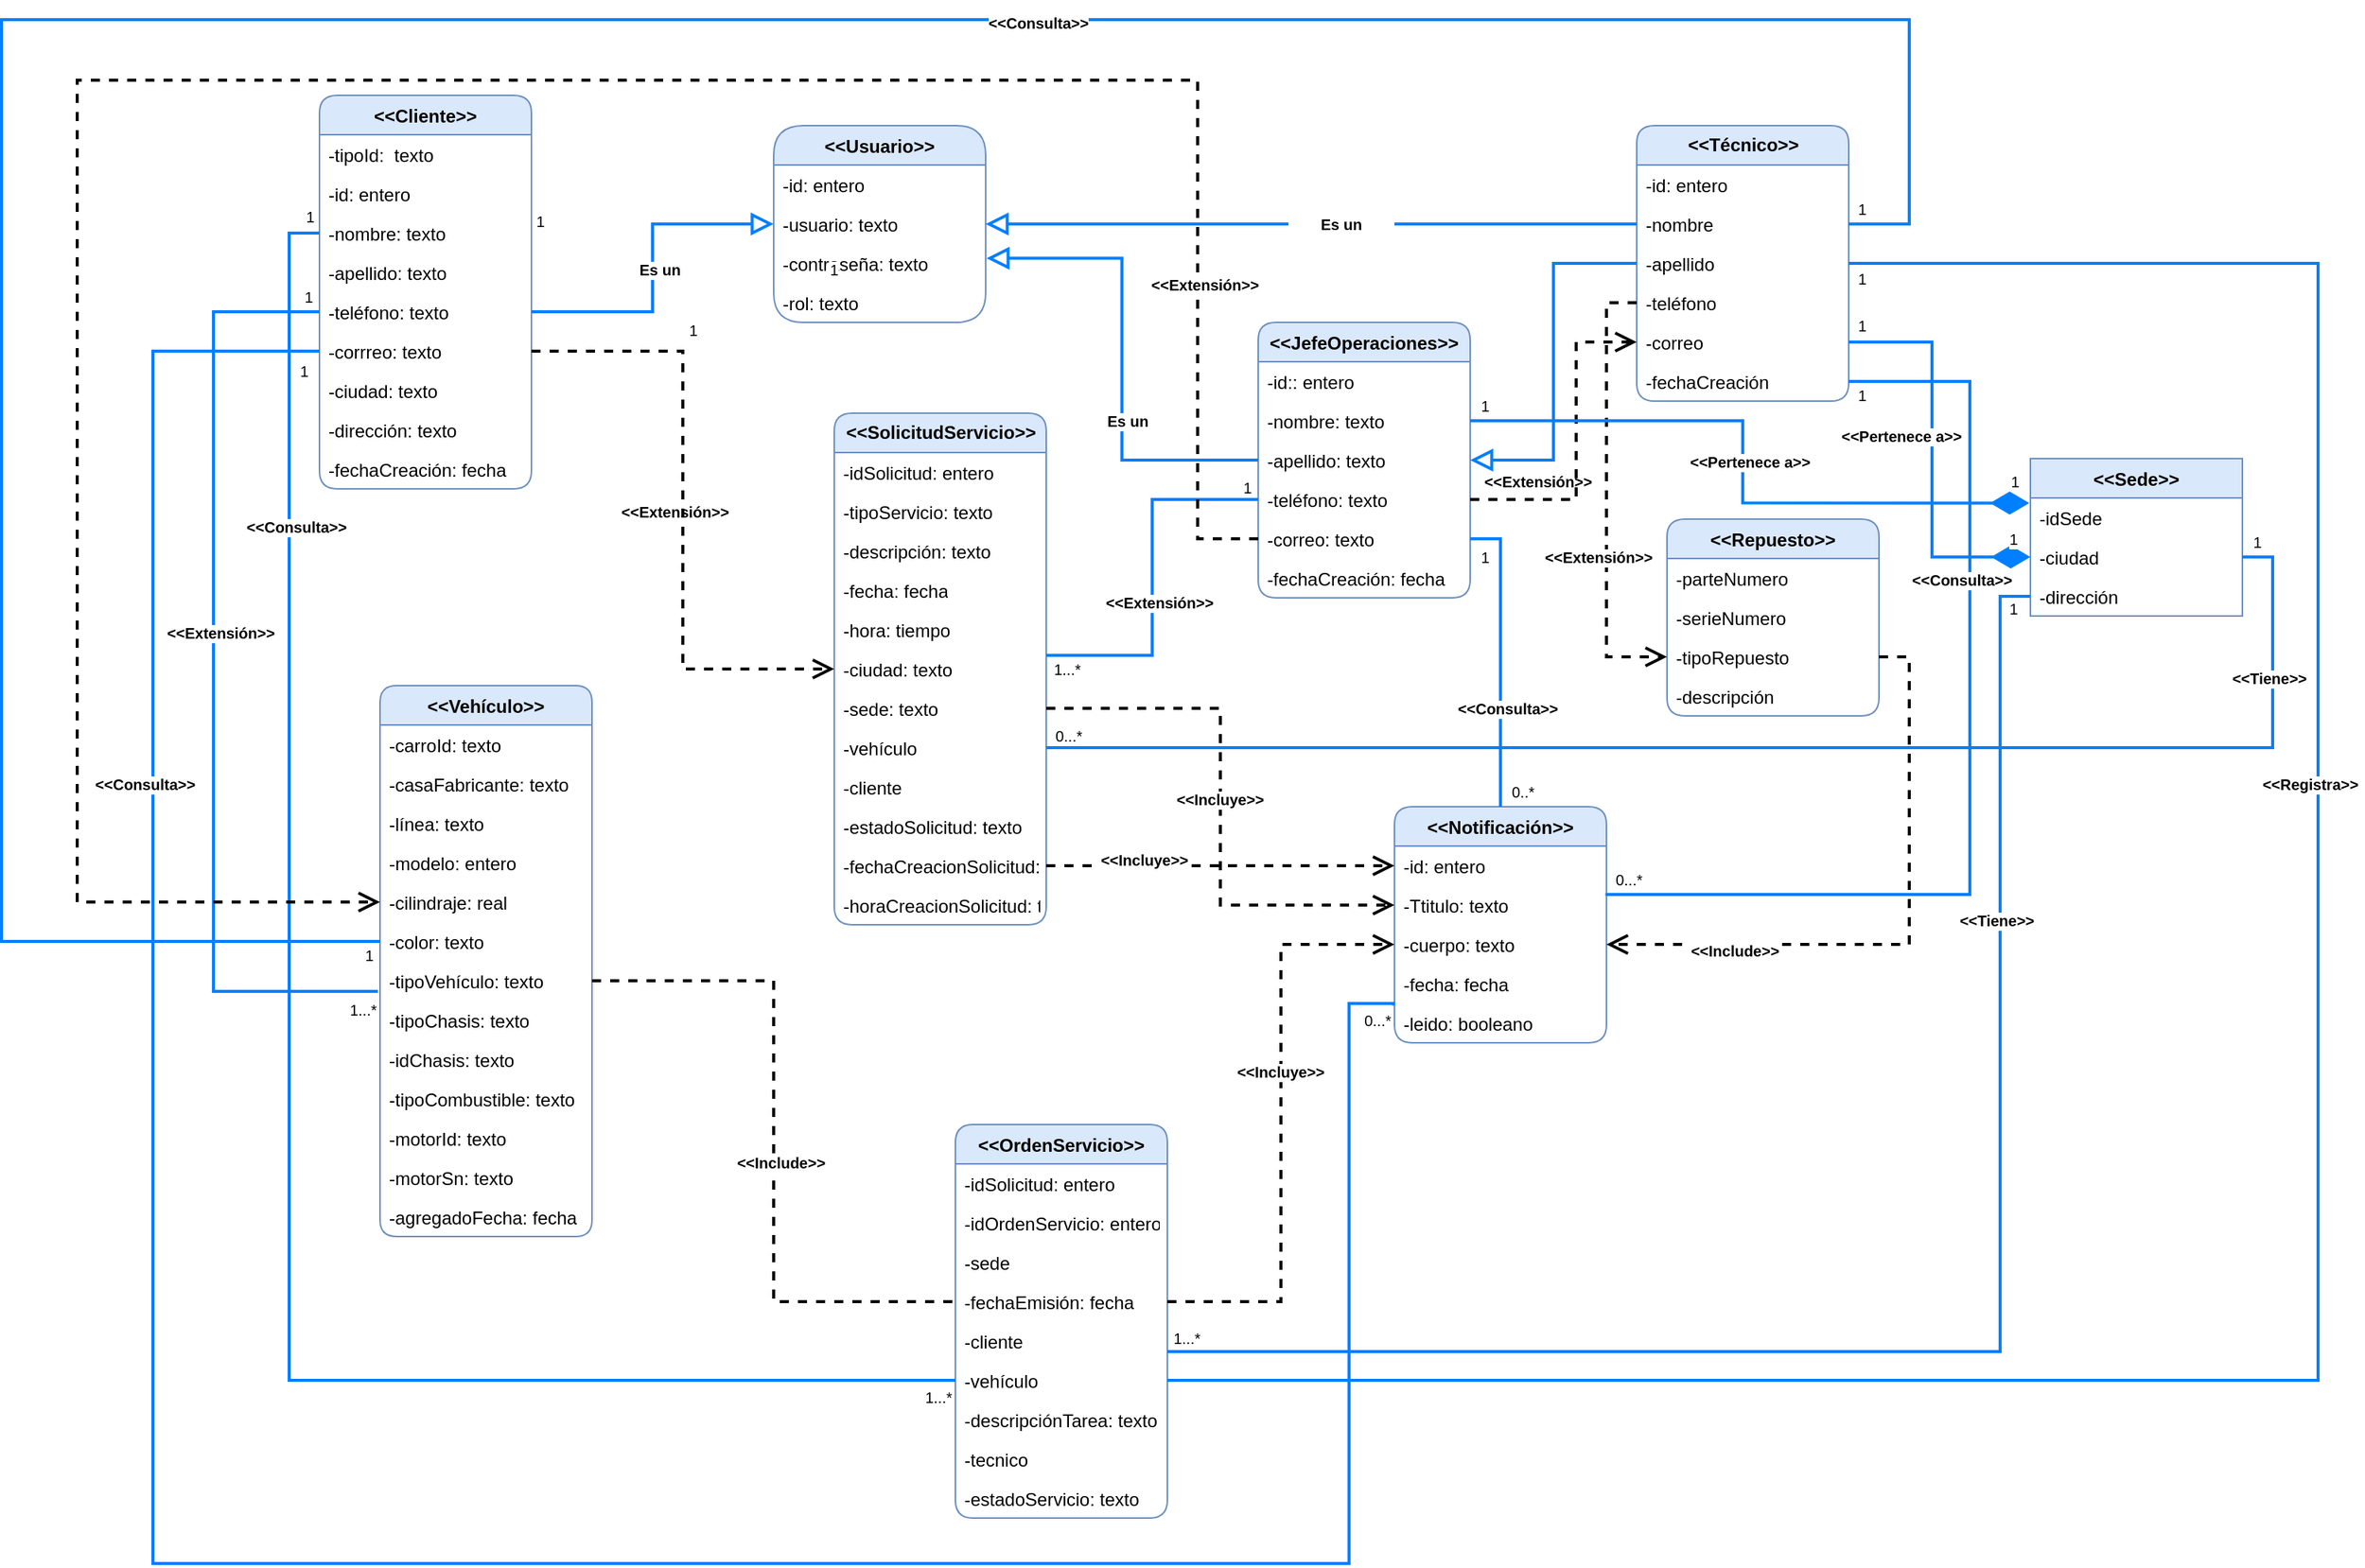 <mxfile version="20.2.7" type="github">
  <diagram id="WxZgPyMLXEtj6TzBHhpI" name="Página-1">
    <mxGraphModel dx="1977" dy="1748" grid="1" gridSize="10" guides="0" tooltips="1" connect="1" arrows="1" fold="1" page="1" pageScale="1" pageWidth="827" pageHeight="1169" background="none" math="0" shadow="0">
      <root>
        <mxCell id="0" />
        <mxCell id="1" parent="0" />
        <mxCell id="JuVtvxZwjuhmVleojVNO-1" value="&lt;&lt;Cliente&gt;&gt;" style="swimlane;fontStyle=1;childLayout=stackLayout;horizontal=1;startSize=26;fillColor=#dae8fc;horizontalStack=0;resizeParent=1;resizeParentMax=0;resizeLast=0;collapsible=1;marginBottom=0;strokeColor=#6c8ebf;rounded=1;" parent="1" vertex="1">
          <mxGeometry x="-130" y="10" width="140" height="260" as="geometry">
            <mxRectangle x="290" y="150" width="100" height="30" as="alternateBounds" />
          </mxGeometry>
        </mxCell>
        <mxCell id="JuVtvxZwjuhmVleojVNO-2" value="-tipoId:  texto" style="text;strokeColor=none;fillColor=none;align=left;verticalAlign=top;spacingLeft=4;spacingRight=4;overflow=hidden;rotatable=0;points=[[0,0.5],[1,0.5]];portConstraint=eastwest;rounded=1;" parent="JuVtvxZwjuhmVleojVNO-1" vertex="1">
          <mxGeometry y="26" width="140" height="26" as="geometry" />
        </mxCell>
        <mxCell id="JuVtvxZwjuhmVleojVNO-3" value="-id: entero" style="text;strokeColor=none;fillColor=none;align=left;verticalAlign=top;spacingLeft=4;spacingRight=4;overflow=hidden;rotatable=0;points=[[0,0.5],[1,0.5]];portConstraint=eastwest;rounded=1;" parent="JuVtvxZwjuhmVleojVNO-1" vertex="1">
          <mxGeometry y="52" width="140" height="26" as="geometry" />
        </mxCell>
        <mxCell id="JuVtvxZwjuhmVleojVNO-4" value="-nombre: texto" style="text;strokeColor=none;fillColor=none;align=left;verticalAlign=top;spacingLeft=4;spacingRight=4;overflow=hidden;rotatable=0;points=[[0,0.5],[1,0.5]];portConstraint=eastwest;rounded=1;" parent="JuVtvxZwjuhmVleojVNO-1" vertex="1">
          <mxGeometry y="78" width="140" height="26" as="geometry" />
        </mxCell>
        <mxCell id="JuVtvxZwjuhmVleojVNO-7" value="-apellido: texto" style="text;strokeColor=none;fillColor=none;align=left;verticalAlign=top;spacingLeft=4;spacingRight=4;overflow=hidden;rotatable=0;points=[[0,0.5],[1,0.5]];portConstraint=eastwest;rounded=1;" parent="JuVtvxZwjuhmVleojVNO-1" vertex="1">
          <mxGeometry y="104" width="140" height="26" as="geometry" />
        </mxCell>
        <mxCell id="JuVtvxZwjuhmVleojVNO-8" value="-teléfono: texto" style="text;strokeColor=none;fillColor=none;align=left;verticalAlign=top;spacingLeft=4;spacingRight=4;overflow=hidden;rotatable=0;points=[[0,0.5],[1,0.5]];portConstraint=eastwest;rounded=1;" parent="JuVtvxZwjuhmVleojVNO-1" vertex="1">
          <mxGeometry y="130" width="140" height="26" as="geometry" />
        </mxCell>
        <mxCell id="JuVtvxZwjuhmVleojVNO-11" value="-corrreo: texto" style="text;strokeColor=none;fillColor=none;align=left;verticalAlign=top;spacingLeft=4;spacingRight=4;overflow=hidden;rotatable=0;points=[[0,0.5],[1,0.5]];portConstraint=eastwest;rounded=1;" parent="JuVtvxZwjuhmVleojVNO-1" vertex="1">
          <mxGeometry y="156" width="140" height="26" as="geometry" />
        </mxCell>
        <mxCell id="JuVtvxZwjuhmVleojVNO-12" value="-ciudad: texto" style="text;strokeColor=none;fillColor=none;align=left;verticalAlign=top;spacingLeft=4;spacingRight=4;overflow=hidden;rotatable=0;points=[[0,0.5],[1,0.5]];portConstraint=eastwest;rounded=1;" parent="JuVtvxZwjuhmVleojVNO-1" vertex="1">
          <mxGeometry y="182" width="140" height="26" as="geometry" />
        </mxCell>
        <mxCell id="JuVtvxZwjuhmVleojVNO-15" value="-dirección: texto" style="text;strokeColor=none;fillColor=none;align=left;verticalAlign=top;spacingLeft=4;spacingRight=4;overflow=hidden;rotatable=0;points=[[0,0.5],[1,0.5]];portConstraint=eastwest;rounded=1;" parent="JuVtvxZwjuhmVleojVNO-1" vertex="1">
          <mxGeometry y="208" width="140" height="26" as="geometry" />
        </mxCell>
        <mxCell id="JuVtvxZwjuhmVleojVNO-14" value="-fechaCreación: fecha" style="text;strokeColor=none;fillColor=none;align=left;verticalAlign=top;spacingLeft=4;spacingRight=4;overflow=hidden;rotatable=0;points=[[0,0.5],[1,0.5]];portConstraint=eastwest;rounded=1;" parent="JuVtvxZwjuhmVleojVNO-1" vertex="1">
          <mxGeometry y="234" width="140" height="26" as="geometry" />
        </mxCell>
        <mxCell id="JuVtvxZwjuhmVleojVNO-16" value="&lt;&lt;Usuario&gt;&gt;" style="swimlane;fontStyle=1;childLayout=stackLayout;horizontal=1;startSize=26;fillColor=#dae8fc;horizontalStack=0;resizeParent=1;resizeParentMax=0;resizeLast=0;collapsible=1;marginBottom=0;strokeColor=#6c8ebf;rounded=1;arcSize=25;" parent="1" vertex="1">
          <mxGeometry x="170" y="30" width="140" height="130" as="geometry" />
        </mxCell>
        <mxCell id="JuVtvxZwjuhmVleojVNO-17" value="-id: entero" style="text;strokeColor=none;fillColor=none;align=left;verticalAlign=top;spacingLeft=4;spacingRight=4;overflow=hidden;rotatable=0;points=[[0,0.5],[1,0.5]];portConstraint=eastwest;rounded=1;" parent="JuVtvxZwjuhmVleojVNO-16" vertex="1">
          <mxGeometry y="26" width="140" height="26" as="geometry" />
        </mxCell>
        <mxCell id="JuVtvxZwjuhmVleojVNO-19" value="-usuario: texto" style="text;strokeColor=none;fillColor=none;align=left;verticalAlign=top;spacingLeft=4;spacingRight=4;overflow=hidden;rotatable=0;points=[[0,0.5],[1,0.5]];portConstraint=eastwest;rounded=1;" parent="JuVtvxZwjuhmVleojVNO-16" vertex="1">
          <mxGeometry y="52" width="140" height="26" as="geometry" />
        </mxCell>
        <mxCell id="JuVtvxZwjuhmVleojVNO-21" value="-contraseña: texto" style="text;strokeColor=none;fillColor=none;align=left;verticalAlign=top;spacingLeft=4;spacingRight=4;overflow=hidden;rotatable=0;points=[[0,0.5],[1,0.5]];portConstraint=eastwest;rounded=1;" parent="JuVtvxZwjuhmVleojVNO-16" vertex="1">
          <mxGeometry y="78" width="140" height="26" as="geometry" />
        </mxCell>
        <mxCell id="JuVtvxZwjuhmVleojVNO-31" value="-rol: texto" style="text;strokeColor=none;fillColor=none;align=left;verticalAlign=top;spacingLeft=4;spacingRight=4;overflow=hidden;rotatable=0;points=[[0,0.5],[1,0.5]];portConstraint=eastwest;rounded=1;" parent="JuVtvxZwjuhmVleojVNO-16" vertex="1">
          <mxGeometry y="104" width="140" height="26" as="geometry" />
        </mxCell>
        <mxCell id="JuVtvxZwjuhmVleojVNO-30" value="1" style="text;html=1;strokeColor=none;fillColor=none;align=center;verticalAlign=middle;whiteSpace=wrap;rounded=0;labelBackgroundColor=default;fontSize=10;" parent="1" vertex="1">
          <mxGeometry x="-1" y="78" width="34" height="30" as="geometry" />
        </mxCell>
        <mxCell id="JuVtvxZwjuhmVleojVNO-32" value="&lt;&lt;JefeOperaciones&gt;&gt;" style="swimlane;fontStyle=1;childLayout=stackLayout;horizontal=1;startSize=26;fillColor=#dae8fc;horizontalStack=0;resizeParent=1;resizeParentMax=0;resizeLast=0;collapsible=1;marginBottom=0;rounded=1;labelBackgroundColor=none;fontSize=12;strokeColor=#6c8ebf;" parent="1" vertex="1">
          <mxGeometry x="490" y="160" width="140" height="182" as="geometry" />
        </mxCell>
        <mxCell id="JuVtvxZwjuhmVleojVNO-33" value="-id:: entero" style="text;strokeColor=none;fillColor=none;align=left;verticalAlign=top;spacingLeft=4;spacingRight=4;overflow=hidden;rotatable=0;points=[[0,0.5],[1,0.5]];portConstraint=eastwest;rounded=1;labelBackgroundColor=default;fontSize=12;" parent="JuVtvxZwjuhmVleojVNO-32" vertex="1">
          <mxGeometry y="26" width="140" height="26" as="geometry" />
        </mxCell>
        <mxCell id="JuVtvxZwjuhmVleojVNO-34" value="-nombre: texto" style="text;strokeColor=none;fillColor=none;align=left;verticalAlign=top;spacingLeft=4;spacingRight=4;overflow=hidden;rotatable=0;points=[[0,0.5],[1,0.5]];portConstraint=eastwest;rounded=1;labelBackgroundColor=default;fontSize=12;" parent="JuVtvxZwjuhmVleojVNO-32" vertex="1">
          <mxGeometry y="52" width="140" height="26" as="geometry" />
        </mxCell>
        <mxCell id="JuVtvxZwjuhmVleojVNO-35" value="-apellido: texto" style="text;strokeColor=none;fillColor=none;align=left;verticalAlign=top;spacingLeft=4;spacingRight=4;overflow=hidden;rotatable=0;points=[[0,0.5],[1,0.5]];portConstraint=eastwest;rounded=1;labelBackgroundColor=default;fontSize=12;" parent="JuVtvxZwjuhmVleojVNO-32" vertex="1">
          <mxGeometry y="78" width="140" height="26" as="geometry" />
        </mxCell>
        <mxCell id="JuVtvxZwjuhmVleojVNO-50" value="-teléfono: texto" style="text;strokeColor=none;fillColor=none;align=left;verticalAlign=top;spacingLeft=4;spacingRight=4;overflow=hidden;rotatable=0;points=[[0,0.5],[1,0.5]];portConstraint=eastwest;rounded=1;labelBackgroundColor=default;fontSize=12;" parent="JuVtvxZwjuhmVleojVNO-32" vertex="1">
          <mxGeometry y="104" width="140" height="26" as="geometry" />
        </mxCell>
        <mxCell id="JuVtvxZwjuhmVleojVNO-51" value="-correo: texto" style="text;strokeColor=none;fillColor=none;align=left;verticalAlign=top;spacingLeft=4;spacingRight=4;overflow=hidden;rotatable=0;points=[[0,0.5],[1,0.5]];portConstraint=eastwest;rounded=1;labelBackgroundColor=default;fontSize=12;" parent="JuVtvxZwjuhmVleojVNO-32" vertex="1">
          <mxGeometry y="130" width="140" height="26" as="geometry" />
        </mxCell>
        <mxCell id="5buEi4mfANb2UXsL-Ifm-42" value="-fechaCreación: fecha" style="text;strokeColor=none;fillColor=none;align=left;verticalAlign=top;spacingLeft=4;spacingRight=4;overflow=hidden;rotatable=0;points=[[0,0.5],[1,0.5]];portConstraint=eastwest;rounded=1;labelBackgroundColor=default;fontSize=12;" parent="JuVtvxZwjuhmVleojVNO-32" vertex="1">
          <mxGeometry y="156" width="140" height="26" as="geometry" />
        </mxCell>
        <mxCell id="JuVtvxZwjuhmVleojVNO-59" value="&lt;b&gt;&lt;font style=&quot;font-size: 12px;&quot;&gt;&amp;lt;&amp;lt;Técnico&amp;gt;&amp;gt;&lt;/font&gt;&lt;/b&gt;" style="swimlane;fontStyle=0;childLayout=stackLayout;horizontal=1;startSize=26;fillColor=#dae8fc;horizontalStack=0;resizeParent=1;resizeParentMax=0;resizeLast=0;collapsible=1;marginBottom=0;rounded=1;labelBackgroundColor=none;fontSize=10;strokeColor=#6c8ebf;html=1;" parent="1" vertex="1">
          <mxGeometry x="740" y="30" width="140" height="182" as="geometry" />
        </mxCell>
        <mxCell id="JuVtvxZwjuhmVleojVNO-60" value="-id: entero" style="text;strokeColor=none;fillColor=none;align=left;verticalAlign=top;spacingLeft=4;spacingRight=4;overflow=hidden;rotatable=0;points=[[0,0.5],[1,0.5]];portConstraint=eastwest;rounded=1;labelBackgroundColor=none;fontSize=12;html=1;" parent="JuVtvxZwjuhmVleojVNO-59" vertex="1">
          <mxGeometry y="26" width="140" height="26" as="geometry" />
        </mxCell>
        <mxCell id="JuVtvxZwjuhmVleojVNO-61" value="-nombre" style="text;strokeColor=none;fillColor=none;align=left;verticalAlign=top;spacingLeft=4;spacingRight=4;overflow=hidden;rotatable=0;points=[[0,0.5],[1,0.5]];portConstraint=eastwest;rounded=1;labelBackgroundColor=none;fontSize=12;html=1;" parent="JuVtvxZwjuhmVleojVNO-59" vertex="1">
          <mxGeometry y="52" width="140" height="26" as="geometry" />
        </mxCell>
        <mxCell id="JuVtvxZwjuhmVleojVNO-62" value="-apellido" style="text;strokeColor=none;fillColor=none;align=left;verticalAlign=top;spacingLeft=4;spacingRight=4;overflow=hidden;rotatable=0;points=[[0,0.5],[1,0.5]];portConstraint=eastwest;rounded=1;labelBackgroundColor=none;fontSize=12;html=1;" parent="JuVtvxZwjuhmVleojVNO-59" vertex="1">
          <mxGeometry y="78" width="140" height="26" as="geometry" />
        </mxCell>
        <mxCell id="JuVtvxZwjuhmVleojVNO-63" value="-teléfono" style="text;strokeColor=none;fillColor=none;align=left;verticalAlign=top;spacingLeft=4;spacingRight=4;overflow=hidden;rotatable=0;points=[[0,0.5],[1,0.5]];portConstraint=eastwest;rounded=1;labelBackgroundColor=none;fontSize=12;html=1;" parent="JuVtvxZwjuhmVleojVNO-59" vertex="1">
          <mxGeometry y="104" width="140" height="26" as="geometry" />
        </mxCell>
        <mxCell id="JuVtvxZwjuhmVleojVNO-64" value="-correo" style="text;strokeColor=none;fillColor=none;align=left;verticalAlign=top;spacingLeft=4;spacingRight=4;overflow=hidden;rotatable=0;points=[[0,0.5],[1,0.5]];portConstraint=eastwest;rounded=1;labelBackgroundColor=none;fontSize=12;html=1;" parent="JuVtvxZwjuhmVleojVNO-59" vertex="1">
          <mxGeometry y="130" width="140" height="26" as="geometry" />
        </mxCell>
        <mxCell id="5buEi4mfANb2UXsL-Ifm-43" value="-fechaCreación" style="text;strokeColor=none;fillColor=none;align=left;verticalAlign=top;spacingLeft=4;spacingRight=4;overflow=hidden;rotatable=0;points=[[0,0.5],[1,0.5]];portConstraint=eastwest;rounded=1;labelBackgroundColor=none;fontSize=12;html=1;" parent="JuVtvxZwjuhmVleojVNO-59" vertex="1">
          <mxGeometry y="156" width="140" height="26" as="geometry" />
        </mxCell>
        <mxCell id="JuVtvxZwjuhmVleojVNO-73" value="&lt;b&gt;&amp;lt;&amp;lt;SolicitudServicio&amp;gt;&amp;gt;&lt;/b&gt;" style="swimlane;fontStyle=0;childLayout=stackLayout;horizontal=1;startSize=26;fillColor=#dae8fc;horizontalStack=0;resizeParent=1;resizeParentMax=0;resizeLast=0;collapsible=1;marginBottom=0;rounded=1;labelBackgroundColor=none;fontSize=12;strokeColor=#6c8ebf;html=1;" parent="1" vertex="1">
          <mxGeometry x="210" y="220" width="140" height="338" as="geometry" />
        </mxCell>
        <mxCell id="JuVtvxZwjuhmVleojVNO-74" value="-idSolicitud: entero" style="text;strokeColor=none;fillColor=none;align=left;verticalAlign=top;spacingLeft=4;spacingRight=4;overflow=hidden;rotatable=0;points=[[0,0.5],[1,0.5]];portConstraint=eastwest;rounded=1;labelBackgroundColor=none;fontSize=12;html=1;" parent="JuVtvxZwjuhmVleojVNO-73" vertex="1">
          <mxGeometry y="26" width="140" height="26" as="geometry" />
        </mxCell>
        <mxCell id="JuVtvxZwjuhmVleojVNO-75" value="-tipoServicio: texto" style="text;strokeColor=none;fillColor=none;align=left;verticalAlign=top;spacingLeft=4;spacingRight=4;overflow=hidden;rotatable=0;points=[[0,0.5],[1,0.5]];portConstraint=eastwest;rounded=1;labelBackgroundColor=none;fontSize=12;html=1;" parent="JuVtvxZwjuhmVleojVNO-73" vertex="1">
          <mxGeometry y="52" width="140" height="26" as="geometry" />
        </mxCell>
        <mxCell id="JuVtvxZwjuhmVleojVNO-76" value="-descripción: texto" style="text;strokeColor=none;fillColor=none;align=left;verticalAlign=top;spacingLeft=4;spacingRight=4;overflow=hidden;rotatable=0;points=[[0,0.5],[1,0.5]];portConstraint=eastwest;rounded=1;labelBackgroundColor=none;fontSize=12;html=1;" parent="JuVtvxZwjuhmVleojVNO-73" vertex="1">
          <mxGeometry y="78" width="140" height="26" as="geometry" />
        </mxCell>
        <mxCell id="JuVtvxZwjuhmVleojVNO-101" value="-fecha: fecha" style="text;strokeColor=none;fillColor=none;align=left;verticalAlign=top;spacingLeft=4;spacingRight=4;overflow=hidden;rotatable=0;points=[[0,0.5],[1,0.5]];portConstraint=eastwest;rounded=1;labelBackgroundColor=none;fontSize=12;html=1;" parent="JuVtvxZwjuhmVleojVNO-73" vertex="1">
          <mxGeometry y="104" width="140" height="26" as="geometry" />
        </mxCell>
        <mxCell id="JuVtvxZwjuhmVleojVNO-102" value="-hora: tiempo" style="text;strokeColor=none;fillColor=none;align=left;verticalAlign=top;spacingLeft=4;spacingRight=4;overflow=hidden;rotatable=0;points=[[0,0.5],[1,0.5]];portConstraint=eastwest;rounded=1;labelBackgroundColor=none;fontSize=12;html=1;" parent="JuVtvxZwjuhmVleojVNO-73" vertex="1">
          <mxGeometry y="130" width="140" height="26" as="geometry" />
        </mxCell>
        <mxCell id="JuVtvxZwjuhmVleojVNO-96" value="-ciudad: texto" style="text;strokeColor=none;fillColor=none;align=left;verticalAlign=top;spacingLeft=4;spacingRight=4;overflow=hidden;rotatable=0;points=[[0,0.5],[1,0.5]];portConstraint=eastwest;rounded=1;labelBackgroundColor=none;fontSize=12;html=1;" parent="JuVtvxZwjuhmVleojVNO-73" vertex="1">
          <mxGeometry y="156" width="140" height="26" as="geometry" />
        </mxCell>
        <mxCell id="JuVtvxZwjuhmVleojVNO-105" value="-sede: texto" style="text;strokeColor=none;fillColor=none;align=left;verticalAlign=top;spacingLeft=4;spacingRight=4;overflow=hidden;rotatable=0;points=[[0,0.5],[1,0.5]];portConstraint=eastwest;rounded=1;labelBackgroundColor=none;fontSize=12;html=1;" parent="JuVtvxZwjuhmVleojVNO-73" vertex="1">
          <mxGeometry y="182" width="140" height="26" as="geometry" />
        </mxCell>
        <mxCell id="JuVtvxZwjuhmVleojVNO-104" value="-vehículo" style="text;strokeColor=none;fillColor=none;align=left;verticalAlign=top;spacingLeft=4;spacingRight=4;overflow=hidden;rotatable=0;points=[[0,0.5],[1,0.5]];portConstraint=eastwest;rounded=1;labelBackgroundColor=none;fontSize=12;html=1;" parent="JuVtvxZwjuhmVleojVNO-73" vertex="1">
          <mxGeometry y="208" width="140" height="26" as="geometry" />
        </mxCell>
        <mxCell id="JuVtvxZwjuhmVleojVNO-80" value="-cliente" style="text;strokeColor=none;fillColor=none;align=left;verticalAlign=top;spacingLeft=4;spacingRight=4;overflow=hidden;rotatable=0;points=[[0,0.5],[1,0.5]];portConstraint=eastwest;rounded=1;labelBackgroundColor=none;fontSize=12;html=1;" parent="JuVtvxZwjuhmVleojVNO-73" vertex="1">
          <mxGeometry y="234" width="140" height="26" as="geometry" />
        </mxCell>
        <mxCell id="JuVtvxZwjuhmVleojVNO-93" value="-estadoSolicitud: texto" style="text;strokeColor=none;fillColor=none;align=left;verticalAlign=top;spacingLeft=4;spacingRight=4;overflow=hidden;rotatable=0;points=[[0,0.5],[1,0.5]];portConstraint=eastwest;rounded=1;labelBackgroundColor=none;fontSize=12;html=1;" parent="JuVtvxZwjuhmVleojVNO-73" vertex="1">
          <mxGeometry y="260" width="140" height="26" as="geometry" />
        </mxCell>
        <mxCell id="JuVtvxZwjuhmVleojVNO-92" value="-fechaCreacionSolicitud:&amp;nbsp;" style="text;strokeColor=none;fillColor=none;align=left;verticalAlign=top;spacingLeft=4;spacingRight=4;overflow=hidden;rotatable=0;points=[[0,0.5],[1,0.5]];portConstraint=eastwest;rounded=1;labelBackgroundColor=none;fontSize=12;html=1;" parent="JuVtvxZwjuhmVleojVNO-73" vertex="1">
          <mxGeometry y="286" width="140" height="26" as="geometry" />
        </mxCell>
        <mxCell id="JuVtvxZwjuhmVleojVNO-89" value="-horaCreacionSolicitud: tiempo" style="text;strokeColor=none;fillColor=none;align=left;verticalAlign=top;spacingLeft=4;spacingRight=4;overflow=hidden;rotatable=0;points=[[0,0.5],[1,0.5]];portConstraint=eastwest;rounded=1;labelBackgroundColor=none;fontSize=12;html=1;" parent="JuVtvxZwjuhmVleojVNO-73" vertex="1">
          <mxGeometry y="312" width="140" height="26" as="geometry" />
        </mxCell>
        <mxCell id="JuVtvxZwjuhmVleojVNO-85" value="1" style="text;html=1;strokeColor=none;fillColor=none;align=center;verticalAlign=middle;whiteSpace=wrap;rounded=0;labelBackgroundColor=default;fontSize=10;" parent="1" vertex="1">
          <mxGeometry x="620" y="300" width="40" height="30" as="geometry" />
        </mxCell>
        <mxCell id="5buEi4mfANb2UXsL-Ifm-10" value="1" style="text;html=1;strokeColor=none;fillColor=none;align=center;verticalAlign=middle;whiteSpace=wrap;rounded=0;labelBackgroundColor=default;fontSize=10;" parent="1" vertex="1">
          <mxGeometry x="-156" y="75" width="40" height="30" as="geometry" />
        </mxCell>
        <mxCell id="5buEi4mfANb2UXsL-Ifm-12" value="1" style="text;html=1;strokeColor=none;fillColor=none;align=center;verticalAlign=middle;whiteSpace=wrap;rounded=0;labelBackgroundColor=default;fontSize=10;fontStyle=0" parent="1" vertex="1">
          <mxGeometry x="-157" y="128" width="40" height="30" as="geometry" />
        </mxCell>
        <mxCell id="5buEi4mfANb2UXsL-Ifm-13" value="1...*" style="text;html=1;strokeColor=none;fillColor=none;align=center;verticalAlign=middle;whiteSpace=wrap;rounded=0;labelBackgroundColor=default;fontSize=10;" parent="1" vertex="1">
          <mxGeometry x="-131" y="599" width="60" height="30" as="geometry" />
        </mxCell>
        <mxCell id="5buEi4mfANb2UXsL-Ifm-15" value="&lt;&lt;Vehículo&gt;&gt;" style="swimlane;fontStyle=1;childLayout=stackLayout;horizontal=1;startSize=26;fillColor=#dae8fc;horizontalStack=0;resizeParent=1;resizeParentMax=0;resizeLast=0;collapsible=1;marginBottom=0;strokeColor=#6c8ebf;rounded=1;arcSize=14;" parent="1" vertex="1">
          <mxGeometry x="-90" y="400" width="140" height="364" as="geometry" />
        </mxCell>
        <mxCell id="5buEi4mfANb2UXsL-Ifm-16" value="-carroId: texto" style="text;strokeColor=none;fillColor=none;align=left;verticalAlign=top;spacingLeft=4;spacingRight=4;overflow=hidden;rotatable=0;points=[[0,0.5],[1,0.5]];portConstraint=eastwest;" parent="5buEi4mfANb2UXsL-Ifm-15" vertex="1">
          <mxGeometry y="26" width="140" height="26" as="geometry" />
        </mxCell>
        <mxCell id="5buEi4mfANb2UXsL-Ifm-17" value="-casaFabricante: texto" style="text;strokeColor=none;fillColor=none;align=left;verticalAlign=top;spacingLeft=4;spacingRight=4;overflow=hidden;rotatable=0;points=[[0,0.5],[1,0.5]];portConstraint=eastwest;" parent="5buEi4mfANb2UXsL-Ifm-15" vertex="1">
          <mxGeometry y="52" width="140" height="26" as="geometry" />
        </mxCell>
        <mxCell id="5buEi4mfANb2UXsL-Ifm-18" value="-línea: texto" style="text;strokeColor=none;fillColor=none;align=left;verticalAlign=top;spacingLeft=4;spacingRight=4;overflow=hidden;rotatable=0;points=[[0,0.5],[1,0.5]];portConstraint=eastwest;" parent="5buEi4mfANb2UXsL-Ifm-15" vertex="1">
          <mxGeometry y="78" width="140" height="26" as="geometry" />
        </mxCell>
        <mxCell id="5buEi4mfANb2UXsL-Ifm-19" value="-modelo: entero" style="text;strokeColor=none;fillColor=none;align=left;verticalAlign=top;spacingLeft=4;spacingRight=4;overflow=hidden;rotatable=0;points=[[0,0.5],[1,0.5]];portConstraint=eastwest;" parent="5buEi4mfANb2UXsL-Ifm-15" vertex="1">
          <mxGeometry y="104" width="140" height="26" as="geometry" />
        </mxCell>
        <mxCell id="5buEi4mfANb2UXsL-Ifm-20" value="-cilindraje: real" style="text;strokeColor=none;fillColor=none;align=left;verticalAlign=top;spacingLeft=4;spacingRight=4;overflow=hidden;rotatable=0;points=[[0,0.5],[1,0.5]];portConstraint=eastwest;" parent="5buEi4mfANb2UXsL-Ifm-15" vertex="1">
          <mxGeometry y="130" width="140" height="26" as="geometry" />
        </mxCell>
        <mxCell id="5buEi4mfANb2UXsL-Ifm-21" value="-color: texto" style="text;strokeColor=none;fillColor=none;align=left;verticalAlign=top;spacingLeft=4;spacingRight=4;overflow=hidden;rotatable=0;points=[[0,0.5],[1,0.5]];portConstraint=eastwest;" parent="5buEi4mfANb2UXsL-Ifm-15" vertex="1">
          <mxGeometry y="156" width="140" height="26" as="geometry" />
        </mxCell>
        <mxCell id="5buEi4mfANb2UXsL-Ifm-22" value="-tipoVehículo: texto" style="text;strokeColor=none;fillColor=none;align=left;verticalAlign=top;spacingLeft=4;spacingRight=4;overflow=hidden;rotatable=0;points=[[0,0.5],[1,0.5]];portConstraint=eastwest;" parent="5buEi4mfANb2UXsL-Ifm-15" vertex="1">
          <mxGeometry y="182" width="140" height="26" as="geometry" />
        </mxCell>
        <mxCell id="5buEi4mfANb2UXsL-Ifm-23" value="-tipoChasis: texto" style="text;strokeColor=none;fillColor=none;align=left;verticalAlign=top;spacingLeft=4;spacingRight=4;overflow=hidden;rotatable=0;points=[[0,0.5],[1,0.5]];portConstraint=eastwest;" parent="5buEi4mfANb2UXsL-Ifm-15" vertex="1">
          <mxGeometry y="208" width="140" height="26" as="geometry" />
        </mxCell>
        <mxCell id="5buEi4mfANb2UXsL-Ifm-24" value="-idChasis: texto" style="text;strokeColor=none;fillColor=none;align=left;verticalAlign=top;spacingLeft=4;spacingRight=4;overflow=hidden;rotatable=0;points=[[0,0.5],[1,0.5]];portConstraint=eastwest;" parent="5buEi4mfANb2UXsL-Ifm-15" vertex="1">
          <mxGeometry y="234" width="140" height="26" as="geometry" />
        </mxCell>
        <mxCell id="5buEi4mfANb2UXsL-Ifm-25" value="-tipoCombustible: texto" style="text;strokeColor=none;fillColor=none;align=left;verticalAlign=top;spacingLeft=4;spacingRight=4;overflow=hidden;rotatable=0;points=[[0,0.5],[1,0.5]];portConstraint=eastwest;" parent="5buEi4mfANb2UXsL-Ifm-15" vertex="1">
          <mxGeometry y="260" width="140" height="26" as="geometry" />
        </mxCell>
        <mxCell id="5buEi4mfANb2UXsL-Ifm-26" value="-motorId: texto" style="text;strokeColor=none;fillColor=none;align=left;verticalAlign=top;spacingLeft=4;spacingRight=4;overflow=hidden;rotatable=0;points=[[0,0.5],[1,0.5]];portConstraint=eastwest;" parent="5buEi4mfANb2UXsL-Ifm-15" vertex="1">
          <mxGeometry y="286" width="140" height="26" as="geometry" />
        </mxCell>
        <mxCell id="5buEi4mfANb2UXsL-Ifm-27" value="-motorSn: texto" style="text;strokeColor=none;fillColor=none;align=left;verticalAlign=top;spacingLeft=4;spacingRight=4;overflow=hidden;rotatable=0;points=[[0,0.5],[1,0.5]];portConstraint=eastwest;" parent="5buEi4mfANb2UXsL-Ifm-15" vertex="1">
          <mxGeometry y="312" width="140" height="26" as="geometry" />
        </mxCell>
        <mxCell id="5buEi4mfANb2UXsL-Ifm-28" value="-agregadoFecha: fecha" style="text;strokeColor=none;fillColor=none;align=left;verticalAlign=top;spacingLeft=4;spacingRight=4;overflow=hidden;rotatable=0;points=[[0,0.5],[1,0.5]];portConstraint=eastwest;" parent="5buEi4mfANb2UXsL-Ifm-15" vertex="1">
          <mxGeometry y="338" width="140" height="26" as="geometry" />
        </mxCell>
        <mxCell id="5buEi4mfANb2UXsL-Ifm-47" value="&lt;&lt;OrdenServicio&gt;&gt;" style="swimlane;fontStyle=1;childLayout=stackLayout;horizontal=1;startSize=26;fillColor=#dae8fc;horizontalStack=0;resizeParent=1;resizeParentMax=0;resizeLast=0;collapsible=1;marginBottom=0;fontSize=12;strokeColor=#6c8ebf;rounded=1;glass=0;" parent="1" vertex="1">
          <mxGeometry x="290" y="690" width="140" height="260" as="geometry" />
        </mxCell>
        <mxCell id="5buEi4mfANb2UXsL-Ifm-48" value="-idSolicitud: entero" style="text;strokeColor=none;fillColor=none;align=left;verticalAlign=top;spacingLeft=4;spacingRight=4;overflow=hidden;rotatable=0;points=[[0,0.5],[1,0.5]];portConstraint=eastwest;fontSize=12;" parent="5buEi4mfANb2UXsL-Ifm-47" vertex="1">
          <mxGeometry y="26" width="140" height="26" as="geometry" />
        </mxCell>
        <mxCell id="5buEi4mfANb2UXsL-Ifm-49" value="-idOrdenServicio: entero" style="text;strokeColor=none;fillColor=none;align=left;verticalAlign=top;spacingLeft=4;spacingRight=4;overflow=hidden;rotatable=0;points=[[0,0.5],[1,0.5]];portConstraint=eastwest;fontSize=12;" parent="5buEi4mfANb2UXsL-Ifm-47" vertex="1">
          <mxGeometry y="52" width="140" height="26" as="geometry" />
        </mxCell>
        <mxCell id="BSMe2QQOvdmC0vsXIE6G-24" value="-sede" style="text;strokeColor=none;fillColor=none;align=left;verticalAlign=top;spacingLeft=4;spacingRight=4;overflow=hidden;rotatable=0;points=[[0,0.5],[1,0.5]];portConstraint=eastwest;fontSize=12;" vertex="1" parent="5buEi4mfANb2UXsL-Ifm-47">
          <mxGeometry y="78" width="140" height="26" as="geometry" />
        </mxCell>
        <mxCell id="5buEi4mfANb2UXsL-Ifm-62" value="-fechaEmisión: fecha" style="text;strokeColor=none;fillColor=none;align=left;verticalAlign=top;spacingLeft=4;spacingRight=4;overflow=hidden;rotatable=0;points=[[0,0.5],[1,0.5]];portConstraint=eastwest;fontSize=12;" parent="5buEi4mfANb2UXsL-Ifm-47" vertex="1">
          <mxGeometry y="104" width="140" height="26" as="geometry" />
        </mxCell>
        <mxCell id="5buEi4mfANb2UXsL-Ifm-50" value="-cliente" style="text;strokeColor=none;fillColor=none;align=left;verticalAlign=top;spacingLeft=4;spacingRight=4;overflow=hidden;rotatable=0;points=[[0,0.5],[1,0.5]];portConstraint=eastwest;fontSize=12;" parent="5buEi4mfANb2UXsL-Ifm-47" vertex="1">
          <mxGeometry y="130" width="140" height="26" as="geometry" />
        </mxCell>
        <mxCell id="5buEi4mfANb2UXsL-Ifm-54" value="-vehículo" style="text;strokeColor=none;fillColor=none;align=left;verticalAlign=top;spacingLeft=4;spacingRight=4;overflow=hidden;rotatable=0;points=[[0,0.5],[1,0.5]];portConstraint=eastwest;fontSize=12;" parent="5buEi4mfANb2UXsL-Ifm-47" vertex="1">
          <mxGeometry y="156" width="140" height="26" as="geometry" />
        </mxCell>
        <mxCell id="5buEi4mfANb2UXsL-Ifm-55" value="-descripciónTarea: texto" style="text;strokeColor=none;fillColor=none;align=left;verticalAlign=top;spacingLeft=4;spacingRight=4;overflow=hidden;rotatable=0;points=[[0,0.5],[1,0.5]];portConstraint=eastwest;fontSize=12;" parent="5buEi4mfANb2UXsL-Ifm-47" vertex="1">
          <mxGeometry y="182" width="140" height="26" as="geometry" />
        </mxCell>
        <mxCell id="5buEi4mfANb2UXsL-Ifm-56" value="-tecnico" style="text;strokeColor=none;fillColor=none;align=left;verticalAlign=top;spacingLeft=4;spacingRight=4;overflow=hidden;rotatable=0;points=[[0,0.5],[1,0.5]];portConstraint=eastwest;fontSize=12;" parent="5buEi4mfANb2UXsL-Ifm-47" vertex="1">
          <mxGeometry y="208" width="140" height="26" as="geometry" />
        </mxCell>
        <mxCell id="5buEi4mfANb2UXsL-Ifm-70" value="-estadoServicio: texto" style="text;strokeColor=none;fillColor=none;align=left;verticalAlign=top;spacingLeft=4;spacingRight=4;overflow=hidden;rotatable=0;points=[[0,0.5],[1,0.5]];portConstraint=eastwest;fontSize=12;" parent="5buEi4mfANb2UXsL-Ifm-47" vertex="1">
          <mxGeometry y="234" width="140" height="26" as="geometry" />
        </mxCell>
        <mxCell id="5buEi4mfANb2UXsL-Ifm-87" value="1" style="text;html=1;strokeColor=none;fillColor=none;align=center;verticalAlign=middle;whiteSpace=wrap;rounded=0;labelBackgroundColor=default;fontSize=10;" parent="1" vertex="1">
          <mxGeometry x="190" y="110" width="40" height="30" as="geometry" />
        </mxCell>
        <mxCell id="5buEi4mfANb2UXsL-Ifm-115" value="&lt;&lt;Notificación&gt;&gt;" style="swimlane;fontStyle=1;childLayout=stackLayout;horizontal=1;startSize=26;fillColor=#dae8fc;horizontalStack=0;resizeParent=1;resizeParentMax=0;resizeLast=0;collapsible=1;marginBottom=0;rounded=1;glass=0;fontSize=12;strokeColor=#6c8ebf;" parent="1" vertex="1">
          <mxGeometry x="580" y="480" width="140" height="156" as="geometry" />
        </mxCell>
        <mxCell id="5buEi4mfANb2UXsL-Ifm-116" value="-id: entero" style="text;strokeColor=none;fillColor=none;align=left;verticalAlign=top;spacingLeft=4;spacingRight=4;overflow=hidden;rotatable=0;points=[[0,0.5],[1,0.5]];portConstraint=eastwest;rounded=1;glass=0;fontSize=12;" parent="5buEi4mfANb2UXsL-Ifm-115" vertex="1">
          <mxGeometry y="26" width="140" height="26" as="geometry" />
        </mxCell>
        <mxCell id="5buEi4mfANb2UXsL-Ifm-117" value="-Ttitulo: texto" style="text;strokeColor=none;fillColor=none;align=left;verticalAlign=top;spacingLeft=4;spacingRight=4;overflow=hidden;rotatable=0;points=[[0,0.5],[1,0.5]];portConstraint=eastwest;rounded=1;glass=0;fontSize=12;" parent="5buEi4mfANb2UXsL-Ifm-115" vertex="1">
          <mxGeometry y="52" width="140" height="26" as="geometry" />
        </mxCell>
        <mxCell id="5buEi4mfANb2UXsL-Ifm-118" value="-cuerpo: texto" style="text;strokeColor=none;fillColor=none;align=left;verticalAlign=top;spacingLeft=4;spacingRight=4;overflow=hidden;rotatable=0;points=[[0,0.5],[1,0.5]];portConstraint=eastwest;rounded=1;glass=0;fontSize=12;" parent="5buEi4mfANb2UXsL-Ifm-115" vertex="1">
          <mxGeometry y="78" width="140" height="26" as="geometry" />
        </mxCell>
        <mxCell id="BSMe2QQOvdmC0vsXIE6G-81" value="-fecha: fecha" style="text;strokeColor=none;fillColor=none;align=left;verticalAlign=top;spacingLeft=4;spacingRight=4;overflow=hidden;rotatable=0;points=[[0,0.5],[1,0.5]];portConstraint=eastwest;rounded=1;glass=0;fontSize=12;" vertex="1" parent="5buEi4mfANb2UXsL-Ifm-115">
          <mxGeometry y="104" width="140" height="26" as="geometry" />
        </mxCell>
        <mxCell id="5buEi4mfANb2UXsL-Ifm-119" value="-leido: booleano" style="text;strokeColor=none;fillColor=none;align=left;verticalAlign=top;spacingLeft=4;spacingRight=4;overflow=hidden;rotatable=0;points=[[0,0.5],[1,0.5]];portConstraint=eastwest;rounded=1;glass=0;fontSize=12;" parent="5buEi4mfANb2UXsL-Ifm-115" vertex="1">
          <mxGeometry y="130" width="140" height="26" as="geometry" />
        </mxCell>
        <mxCell id="5buEi4mfANb2UXsL-Ifm-123" value="&lt;&lt;Repuesto&gt;&gt;" style="swimlane;fontStyle=1;childLayout=stackLayout;horizontal=1;startSize=26;fillColor=#dae8fc;horizontalStack=0;resizeParent=1;resizeParentMax=0;resizeLast=0;collapsible=1;marginBottom=0;rounded=1;glass=0;fontSize=12;strokeColor=#6c8ebf;" parent="1" vertex="1">
          <mxGeometry x="760" y="290" width="140" height="130" as="geometry" />
        </mxCell>
        <mxCell id="5buEi4mfANb2UXsL-Ifm-124" value="-parteNumero" style="text;strokeColor=none;fillColor=none;align=left;verticalAlign=top;spacingLeft=4;spacingRight=4;overflow=hidden;rotatable=0;points=[[0,0.5],[1,0.5]];portConstraint=eastwest;rounded=1;glass=0;fontSize=12;" parent="5buEi4mfANb2UXsL-Ifm-123" vertex="1">
          <mxGeometry y="26" width="140" height="26" as="geometry" />
        </mxCell>
        <mxCell id="5buEi4mfANb2UXsL-Ifm-125" value="-serieNumero" style="text;strokeColor=none;fillColor=none;align=left;verticalAlign=top;spacingLeft=4;spacingRight=4;overflow=hidden;rotatable=0;points=[[0,0.5],[1,0.5]];portConstraint=eastwest;rounded=1;glass=0;fontSize=12;" parent="5buEi4mfANb2UXsL-Ifm-123" vertex="1">
          <mxGeometry y="52" width="140" height="26" as="geometry" />
        </mxCell>
        <mxCell id="5buEi4mfANb2UXsL-Ifm-126" value="-tipoRepuesto" style="text;strokeColor=none;fillColor=none;align=left;verticalAlign=top;spacingLeft=4;spacingRight=4;overflow=hidden;rotatable=0;points=[[0,0.5],[1,0.5]];portConstraint=eastwest;rounded=1;glass=0;fontSize=12;" parent="5buEi4mfANb2UXsL-Ifm-123" vertex="1">
          <mxGeometry y="78" width="140" height="26" as="geometry" />
        </mxCell>
        <mxCell id="5buEi4mfANb2UXsL-Ifm-127" value="-descripción" style="text;strokeColor=none;fillColor=none;align=left;verticalAlign=top;spacingLeft=4;spacingRight=4;overflow=hidden;rotatable=0;points=[[0,0.5],[1,0.5]];portConstraint=eastwest;rounded=1;glass=0;fontSize=12;" parent="5buEi4mfANb2UXsL-Ifm-123" vertex="1">
          <mxGeometry y="104" width="140" height="26" as="geometry" />
        </mxCell>
        <mxCell id="5buEi4mfANb2UXsL-Ifm-128" value="1...*" style="text;html=1;strokeColor=none;fillColor=none;align=center;verticalAlign=middle;whiteSpace=wrap;rounded=0;labelBackgroundColor=default;fontSize=10;fontStyle=0" parent="1" vertex="1">
          <mxGeometry x="259" y="855" width="40" height="30" as="geometry" />
        </mxCell>
        <mxCell id="BSMe2QQOvdmC0vsXIE6G-12" style="edgeStyle=orthogonalEdgeStyle;rounded=0;orthogonalLoop=1;jettySize=auto;html=1;exitX=1;exitY=0.5;exitDx=0;exitDy=0;entryX=0;entryY=0.5;entryDx=0;entryDy=0;dashed=1;strokeColor=#000000;endArrow=open;endFill=0;endSize=10;strokeWidth=2;" edge="1" parent="1" source="5buEi4mfANb2UXsL-Ifm-62" target="5buEi4mfANb2UXsL-Ifm-118">
          <mxGeometry relative="1" as="geometry" />
        </mxCell>
        <mxCell id="BSMe2QQOvdmC0vsXIE6G-13" value="&amp;lt;&amp;lt;Incluye&amp;gt;&amp;gt;" style="rounded=1;fontSize=10;strokeColor=none;fillColor=none;fontStyle=1;labelBackgroundColor=default;html=1;whiteSpace=wrap;" vertex="1" parent="1">
          <mxGeometry x="470" y="640" width="70" height="30" as="geometry" />
        </mxCell>
        <mxCell id="BSMe2QQOvdmC0vsXIE6G-22" style="edgeStyle=orthogonalEdgeStyle;rounded=0;orthogonalLoop=1;jettySize=auto;html=1;exitX=1;exitY=0.5;exitDx=0;exitDy=0;entryX=1;entryY=0.5;entryDx=0;entryDy=0;endArrow=open;endFill=0;endSize=10;strokeColor=#000000;strokeWidth=2;dashed=1;" edge="1" parent="1" source="5buEi4mfANb2UXsL-Ifm-126" target="5buEi4mfANb2UXsL-Ifm-118">
          <mxGeometry relative="1" as="geometry" />
        </mxCell>
        <mxCell id="BSMe2QQOvdmC0vsXIE6G-23" value="&amp;lt;&amp;lt;Include&amp;gt;&amp;gt;" style="rounded=1;fontSize=10;strokeColor=none;fillColor=none;fontStyle=1;labelBackgroundColor=default;html=1;whiteSpace=wrap;" vertex="1" parent="1">
          <mxGeometry x="770" y="560" width="70" height="30" as="geometry" />
        </mxCell>
        <mxCell id="BSMe2QQOvdmC0vsXIE6G-28" value="&lt;&lt;Sede&gt;&gt;" style="swimlane;fontStyle=1;childLayout=stackLayout;horizontal=1;startSize=26;fillColor=#dae8fc;horizontalStack=0;resizeParent=1;resizeParentMax=0;resizeLast=0;collapsible=1;marginBottom=0;strokeColor=#6c8ebf;" vertex="1" parent="1">
          <mxGeometry x="1000" y="250" width="140" height="104" as="geometry" />
        </mxCell>
        <mxCell id="BSMe2QQOvdmC0vsXIE6G-29" value="-idSede" style="text;strokeColor=none;fillColor=none;align=left;verticalAlign=top;spacingLeft=4;spacingRight=4;overflow=hidden;rotatable=0;points=[[0,0.5],[1,0.5]];portConstraint=eastwest;" vertex="1" parent="BSMe2QQOvdmC0vsXIE6G-28">
          <mxGeometry y="26" width="140" height="26" as="geometry" />
        </mxCell>
        <mxCell id="BSMe2QQOvdmC0vsXIE6G-30" value="-ciudad" style="text;strokeColor=none;fillColor=none;align=left;verticalAlign=top;spacingLeft=4;spacingRight=4;overflow=hidden;rotatable=0;points=[[0,0.5],[1,0.5]];portConstraint=eastwest;" vertex="1" parent="BSMe2QQOvdmC0vsXIE6G-28">
          <mxGeometry y="52" width="140" height="26" as="geometry" />
        </mxCell>
        <mxCell id="BSMe2QQOvdmC0vsXIE6G-31" value="-dirección" style="text;strokeColor=none;fillColor=none;align=left;verticalAlign=top;spacingLeft=4;spacingRight=4;overflow=hidden;rotatable=0;points=[[0,0.5],[1,0.5]];portConstraint=eastwest;" vertex="1" parent="BSMe2QQOvdmC0vsXIE6G-28">
          <mxGeometry y="78" width="140" height="26" as="geometry" />
        </mxCell>
        <mxCell id="BSMe2QQOvdmC0vsXIE6G-32" style="edgeStyle=orthogonalEdgeStyle;rounded=0;orthogonalLoop=1;jettySize=auto;html=1;exitX=1;exitY=0.5;exitDx=0;exitDy=0;entryX=0;entryY=0.5;entryDx=0;entryDy=0;endArrow=diamondThin;endFill=1;endSize=20;strokeColor=#007FFF;strokeWidth=2;" edge="1" parent="1" source="JuVtvxZwjuhmVleojVNO-64" target="BSMe2QQOvdmC0vsXIE6G-30">
          <mxGeometry relative="1" as="geometry" />
        </mxCell>
        <mxCell id="BSMe2QQOvdmC0vsXIE6G-45" style="edgeStyle=orthogonalEdgeStyle;rounded=0;orthogonalLoop=1;jettySize=auto;html=1;exitX=0;exitY=0.5;exitDx=0;exitDy=0;entryX=0;entryY=0.5;entryDx=0;entryDy=0;endArrow=open;endFill=0;endSize=10;strokeColor=#000000;strokeWidth=2;dashed=1;" edge="1" parent="1" source="JuVtvxZwjuhmVleojVNO-63" target="5buEi4mfANb2UXsL-Ifm-126">
          <mxGeometry relative="1" as="geometry" />
        </mxCell>
        <mxCell id="BSMe2QQOvdmC0vsXIE6G-46" style="edgeStyle=orthogonalEdgeStyle;rounded=0;orthogonalLoop=1;jettySize=auto;html=1;exitX=1;exitY=0.5;exitDx=0;exitDy=0;entryX=0;entryY=0.5;entryDx=0;entryDy=0;endArrow=none;endFill=0;endSize=10;strokeColor=#000000;strokeWidth=2;dashed=1;" edge="1" parent="1" source="5buEi4mfANb2UXsL-Ifm-22" target="5buEi4mfANb2UXsL-Ifm-62">
          <mxGeometry relative="1" as="geometry" />
        </mxCell>
        <mxCell id="BSMe2QQOvdmC0vsXIE6G-47" value="&amp;lt;&amp;lt;Include&amp;gt;&amp;gt;" style="rounded=1;fontSize=10;strokeColor=none;fillColor=none;fontStyle=1;labelBackgroundColor=default;html=1;whiteSpace=wrap;" vertex="1" parent="1">
          <mxGeometry x="140" y="700" width="70" height="30" as="geometry" />
        </mxCell>
        <mxCell id="BSMe2QQOvdmC0vsXIE6G-48" value="1" style="text;html=1;strokeColor=none;fillColor=none;align=center;verticalAlign=middle;whiteSpace=wrap;rounded=0;labelBackgroundColor=default;fontSize=10;" vertex="1" parent="1">
          <mxGeometry x="100" y="150" width="34" height="30" as="geometry" />
        </mxCell>
        <mxCell id="BSMe2QQOvdmC0vsXIE6G-51" value="&amp;lt;&amp;lt;Extensión&amp;gt;&amp;gt;" style="rounded=1;fontSize=10;strokeColor=none;fillColor=none;fontStyle=1;labelBackgroundColor=default;html=1;whiteSpace=wrap;" vertex="1" parent="1">
          <mxGeometry x="640" y="250" width="70" height="30" as="geometry" />
        </mxCell>
        <mxCell id="BSMe2QQOvdmC0vsXIE6G-58" value="&amp;lt;&amp;lt;Extensión&amp;gt;&amp;gt;" style="rounded=1;fontSize=10;strokeColor=none;fillColor=none;fontStyle=1;labelBackgroundColor=default;html=1;whiteSpace=wrap;" vertex="1" parent="1">
          <mxGeometry x="70" y="270" width="70" height="30" as="geometry" />
        </mxCell>
        <mxCell id="BSMe2QQOvdmC0vsXIE6G-67" value="1" style="text;html=1;strokeColor=none;fillColor=none;align=center;verticalAlign=middle;whiteSpace=wrap;rounded=0;labelBackgroundColor=default;fontSize=10;" vertex="1" parent="1">
          <mxGeometry x="869" y="147" width="40" height="30" as="geometry" />
        </mxCell>
        <mxCell id="BSMe2QQOvdmC0vsXIE6G-68" value="1" style="text;html=1;strokeColor=none;fillColor=none;align=center;verticalAlign=middle;whiteSpace=wrap;rounded=0;labelBackgroundColor=default;fontSize=10;" vertex="1" parent="1">
          <mxGeometry x="969" y="288" width="40" height="30" as="geometry" />
        </mxCell>
        <mxCell id="BSMe2QQOvdmC0vsXIE6G-84" style="edgeStyle=orthogonalEdgeStyle;rounded=0;orthogonalLoop=1;jettySize=auto;html=1;exitX=0;exitY=0.5;exitDx=0;exitDy=0;entryX=1;entryY=0.5;entryDx=0;entryDy=0;endArrow=block;endFill=0;endSize=10;strokeColor=#007FFF;strokeWidth=2;startArrow=none;" edge="1" parent="1" source="BSMe2QQOvdmC0vsXIE6G-2" target="JuVtvxZwjuhmVleojVNO-19">
          <mxGeometry relative="1" as="geometry" />
        </mxCell>
        <mxCell id="BSMe2QQOvdmC0vsXIE6G-2" value="Es un" style="rounded=1;fontSize=10;strokeColor=none;fillColor=none;fontStyle=1;labelBackgroundColor=default;html=1;whiteSpace=wrap;" vertex="1" parent="1">
          <mxGeometry x="510" y="80" width="70" height="30" as="geometry" />
        </mxCell>
        <mxCell id="BSMe2QQOvdmC0vsXIE6G-85" value="" style="edgeStyle=orthogonalEdgeStyle;rounded=0;orthogonalLoop=1;jettySize=auto;html=1;exitX=0;exitY=0.5;exitDx=0;exitDy=0;entryX=1;entryY=0.5;entryDx=0;entryDy=0;endArrow=none;endFill=0;endSize=10;strokeColor=#007FFF;strokeWidth=2;" edge="1" parent="1" source="JuVtvxZwjuhmVleojVNO-61" target="BSMe2QQOvdmC0vsXIE6G-2">
          <mxGeometry relative="1" as="geometry">
            <mxPoint x="740" y="95" as="sourcePoint" />
            <mxPoint x="310" y="95" as="targetPoint" />
          </mxGeometry>
        </mxCell>
        <mxCell id="BSMe2QQOvdmC0vsXIE6G-88" style="edgeStyle=orthogonalEdgeStyle;rounded=0;orthogonalLoop=1;jettySize=auto;html=1;exitX=0;exitY=0.5;exitDx=0;exitDy=0;entryX=1.004;entryY=0.371;entryDx=0;entryDy=0;entryPerimeter=0;endArrow=block;endFill=0;endSize=10;strokeColor=#007FFF;strokeWidth=2;" edge="1" parent="1" source="JuVtvxZwjuhmVleojVNO-35" target="JuVtvxZwjuhmVleojVNO-21">
          <mxGeometry relative="1" as="geometry" />
        </mxCell>
        <mxCell id="BSMe2QQOvdmC0vsXIE6G-89" value="Es un" style="rounded=1;fontSize=10;strokeColor=none;fillColor=none;fontStyle=1;labelBackgroundColor=default;html=1;whiteSpace=wrap;" vertex="1" parent="1">
          <mxGeometry x="369" y="210" width="70" height="30" as="geometry" />
        </mxCell>
        <mxCell id="BSMe2QQOvdmC0vsXIE6G-90" style="edgeStyle=orthogonalEdgeStyle;rounded=0;orthogonalLoop=1;jettySize=auto;html=1;exitX=1;exitY=0.5;exitDx=0;exitDy=0;entryX=0;entryY=0.5;entryDx=0;entryDy=0;endArrow=block;endFill=0;endSize=10;strokeColor=#007FFF;strokeWidth=2;" edge="1" parent="1" source="JuVtvxZwjuhmVleojVNO-8" target="JuVtvxZwjuhmVleojVNO-19">
          <mxGeometry relative="1" as="geometry" />
        </mxCell>
        <mxCell id="BSMe2QQOvdmC0vsXIE6G-91" value="Es un" style="rounded=1;fontSize=10;strokeColor=none;fillColor=none;fontStyle=1;labelBackgroundColor=default;html=1;whiteSpace=wrap;" vertex="1" parent="1">
          <mxGeometry x="60" y="110" width="70" height="30" as="geometry" />
        </mxCell>
        <mxCell id="BSMe2QQOvdmC0vsXIE6G-95" style="edgeStyle=orthogonalEdgeStyle;rounded=0;orthogonalLoop=1;jettySize=auto;html=1;exitX=0;exitY=0.5;exitDx=0;exitDy=0;entryX=-0.01;entryY=0.769;entryDx=0;entryDy=0;entryPerimeter=0;endArrow=none;endFill=0;endSize=10;strokeColor=#007FFF;strokeWidth=2;" edge="1" parent="1" source="JuVtvxZwjuhmVleojVNO-8" target="5buEi4mfANb2UXsL-Ifm-22">
          <mxGeometry relative="1" as="geometry">
            <Array as="points">
              <mxPoint x="-200" y="153" />
              <mxPoint x="-200" y="602" />
            </Array>
          </mxGeometry>
        </mxCell>
        <mxCell id="BSMe2QQOvdmC0vsXIE6G-99" style="edgeStyle=orthogonalEdgeStyle;rounded=0;orthogonalLoop=1;jettySize=auto;html=1;exitX=1;exitY=0.5;exitDx=0;exitDy=0;entryX=0;entryY=0.5;entryDx=0;entryDy=0;endArrow=open;endFill=0;endSize=10;strokeColor=#000000;strokeWidth=2;dashed=1;" edge="1" parent="1" source="JuVtvxZwjuhmVleojVNO-11" target="JuVtvxZwjuhmVleojVNO-96">
          <mxGeometry relative="1" as="geometry" />
        </mxCell>
        <mxCell id="BSMe2QQOvdmC0vsXIE6G-100" value="&amp;lt;&amp;lt;Extensión&amp;gt;&amp;gt;" style="rounded=1;fontSize=10;strokeColor=none;fillColor=none;fontStyle=1;labelBackgroundColor=default;html=1;whiteSpace=wrap;" vertex="1" parent="1">
          <mxGeometry x="-230" y="350" width="70" height="30" as="geometry" />
        </mxCell>
        <mxCell id="BSMe2QQOvdmC0vsXIE6G-104" style="edgeStyle=orthogonalEdgeStyle;rounded=0;orthogonalLoop=1;jettySize=auto;html=1;exitX=0;exitY=0.5;exitDx=0;exitDy=0;entryX=0;entryY=0.5;entryDx=0;entryDy=0;endArrow=none;endFill=0;endSize=10;strokeColor=#007FFF;strokeWidth=2;" edge="1" parent="1" source="JuVtvxZwjuhmVleojVNO-4" target="5buEi4mfANb2UXsL-Ifm-54">
          <mxGeometry relative="1" as="geometry" />
        </mxCell>
        <mxCell id="BSMe2QQOvdmC0vsXIE6G-105" value="&amp;lt;&amp;lt;Consulta&amp;gt;&amp;gt;" style="rounded=1;fontSize=10;strokeColor=none;fillColor=none;fontStyle=1;labelBackgroundColor=default;html=1;whiteSpace=wrap;" vertex="1" parent="1">
          <mxGeometry x="-180" y="280" width="70" height="30" as="geometry" />
        </mxCell>
        <mxCell id="BSMe2QQOvdmC0vsXIE6G-107" style="edgeStyle=orthogonalEdgeStyle;rounded=0;orthogonalLoop=1;jettySize=auto;html=1;exitX=0;exitY=0.5;exitDx=0;exitDy=0;entryX=-0.005;entryY=0.051;entryDx=0;entryDy=0;entryPerimeter=0;endArrow=none;endFill=0;endSize=10;strokeColor=#007FFF;strokeWidth=2;" edge="1" parent="1" source="JuVtvxZwjuhmVleojVNO-11" target="5buEi4mfANb2UXsL-Ifm-119">
          <mxGeometry relative="1" as="geometry">
            <Array as="points">
              <mxPoint x="-240" y="179" />
              <mxPoint x="-240" y="980" />
              <mxPoint x="550" y="980" />
              <mxPoint x="550" y="610" />
              <mxPoint x="579" y="610" />
            </Array>
          </mxGeometry>
        </mxCell>
        <mxCell id="BSMe2QQOvdmC0vsXIE6G-108" value="1" style="text;html=1;strokeColor=none;fillColor=none;align=center;verticalAlign=middle;whiteSpace=wrap;rounded=0;labelBackgroundColor=default;fontSize=10;fontStyle=0" vertex="1" parent="1">
          <mxGeometry x="-160" y="177" width="40" height="30" as="geometry" />
        </mxCell>
        <mxCell id="BSMe2QQOvdmC0vsXIE6G-109" value="0...*" style="text;html=1;strokeColor=none;fillColor=none;align=center;verticalAlign=middle;whiteSpace=wrap;rounded=0;labelBackgroundColor=default;fontSize=10;fontStyle=0" vertex="1" parent="1">
          <mxGeometry x="549" y="606" width="40" height="30" as="geometry" />
        </mxCell>
        <mxCell id="BSMe2QQOvdmC0vsXIE6G-111" value="&amp;lt;&amp;lt;Consulta&amp;gt;&amp;gt;" style="rounded=1;fontSize=10;strokeColor=none;fillColor=none;fontStyle=1;labelBackgroundColor=default;html=1;whiteSpace=wrap;" vertex="1" parent="1">
          <mxGeometry x="-280" y="450" width="70" height="30" as="geometry" />
        </mxCell>
        <mxCell id="BSMe2QQOvdmC0vsXIE6G-113" style="edgeStyle=orthogonalEdgeStyle;rounded=0;orthogonalLoop=1;jettySize=auto;html=1;exitX=0;exitY=0.5;exitDx=0;exitDy=0;endArrow=none;endFill=0;endSize=10;strokeColor=#007FFF;strokeWidth=2;entryX=1;entryY=0.154;entryDx=0;entryDy=0;entryPerimeter=0;" edge="1" parent="1" source="JuVtvxZwjuhmVleojVNO-50" target="JuVtvxZwjuhmVleojVNO-96">
          <mxGeometry relative="1" as="geometry">
            <mxPoint x="360" y="377" as="targetPoint" />
          </mxGeometry>
        </mxCell>
        <mxCell id="BSMe2QQOvdmC0vsXIE6G-116" style="edgeStyle=orthogonalEdgeStyle;rounded=0;orthogonalLoop=1;jettySize=auto;html=1;exitX=0;exitY=0.5;exitDx=0;exitDy=0;entryX=1;entryY=0.5;entryDx=0;entryDy=0;endArrow=block;endFill=0;endSize=10;strokeColor=#007FFF;strokeWidth=2;" edge="1" parent="1" source="JuVtvxZwjuhmVleojVNO-62" target="JuVtvxZwjuhmVleojVNO-35">
          <mxGeometry relative="1" as="geometry" />
        </mxCell>
        <mxCell id="BSMe2QQOvdmC0vsXIE6G-117" value="&amp;lt;&amp;lt;Extensión&amp;gt;&amp;gt;" style="rounded=1;fontSize=10;strokeColor=none;fillColor=none;fontStyle=1;labelBackgroundColor=default;html=1;whiteSpace=wrap;" vertex="1" parent="1">
          <mxGeometry x="680" y="300" width="70" height="30" as="geometry" />
        </mxCell>
        <mxCell id="BSMe2QQOvdmC0vsXIE6G-118" style="edgeStyle=orthogonalEdgeStyle;rounded=0;orthogonalLoop=1;jettySize=auto;html=1;exitX=1;exitY=0.5;exitDx=0;exitDy=0;entryX=0;entryY=0.5;entryDx=0;entryDy=0;endArrow=open;endFill=0;endSize=10;strokeColor=#000000;strokeWidth=2;dashed=1;" edge="1" parent="1" source="JuVtvxZwjuhmVleojVNO-50" target="JuVtvxZwjuhmVleojVNO-64">
          <mxGeometry relative="1" as="geometry">
            <Array as="points">
              <mxPoint x="700" y="277" />
              <mxPoint x="700" y="173" />
            </Array>
          </mxGeometry>
        </mxCell>
        <mxCell id="BSMe2QQOvdmC0vsXIE6G-119" value="&amp;lt;&amp;lt;Extensión&amp;gt;&amp;gt;" style="rounded=1;fontSize=10;strokeColor=none;fillColor=none;fontStyle=1;labelBackgroundColor=default;html=1;whiteSpace=wrap;" vertex="1" parent="1">
          <mxGeometry x="390" y="330" width="70" height="30" as="geometry" />
        </mxCell>
        <mxCell id="BSMe2QQOvdmC0vsXIE6G-121" style="edgeStyle=orthogonalEdgeStyle;rounded=0;orthogonalLoop=1;jettySize=auto;html=1;exitX=0;exitY=0.5;exitDx=0;exitDy=0;entryX=0;entryY=0.5;entryDx=0;entryDy=0;dashed=1;endArrow=open;endFill=0;endSize=10;strokeColor=#000000;strokeWidth=2;" edge="1" parent="1" source="JuVtvxZwjuhmVleojVNO-51" target="5buEi4mfANb2UXsL-Ifm-20">
          <mxGeometry relative="1" as="geometry">
            <Array as="points">
              <mxPoint x="450" y="303" />
              <mxPoint x="450" />
              <mxPoint x="-290" />
              <mxPoint x="-290" y="543" />
            </Array>
          </mxGeometry>
        </mxCell>
        <mxCell id="BSMe2QQOvdmC0vsXIE6G-122" value="&amp;lt;&amp;lt;Extensión&amp;gt;&amp;gt;" style="rounded=1;fontSize=10;strokeColor=none;fillColor=none;fontStyle=1;labelBackgroundColor=default;html=1;whiteSpace=wrap;" vertex="1" parent="1">
          <mxGeometry x="420" y="120" width="70" height="30" as="geometry" />
        </mxCell>
        <mxCell id="BSMe2QQOvdmC0vsXIE6G-123" style="edgeStyle=orthogonalEdgeStyle;rounded=0;orthogonalLoop=1;jettySize=auto;html=1;exitX=1;exitY=0.5;exitDx=0;exitDy=0;entryX=0;entryY=0.5;entryDx=0;entryDy=0;endArrow=none;endFill=0;endSize=10;strokeColor=#007FFF;strokeWidth=2;" edge="1" parent="1" source="JuVtvxZwjuhmVleojVNO-61" target="5buEi4mfANb2UXsL-Ifm-21">
          <mxGeometry relative="1" as="geometry">
            <Array as="points">
              <mxPoint x="920" y="95" />
              <mxPoint x="920" y="-40" />
              <mxPoint x="-340" y="-40" />
              <mxPoint x="-340" y="569" />
            </Array>
          </mxGeometry>
        </mxCell>
        <mxCell id="BSMe2QQOvdmC0vsXIE6G-124" value="&amp;lt;&amp;lt;Consulta&amp;gt;&amp;gt;" style="rounded=1;fontSize=10;strokeColor=none;fillColor=none;fontStyle=1;labelBackgroundColor=default;html=1;whiteSpace=wrap;" vertex="1" parent="1">
          <mxGeometry x="310" y="-53" width="70" height="30" as="geometry" />
        </mxCell>
        <mxCell id="BSMe2QQOvdmC0vsXIE6G-126" style="edgeStyle=orthogonalEdgeStyle;rounded=0;orthogonalLoop=1;jettySize=auto;html=1;exitX=1;exitY=0.5;exitDx=0;exitDy=0;entryX=1;entryY=0.5;entryDx=0;entryDy=0;endArrow=none;endFill=0;endSize=10;strokeColor=#007FFF;strokeWidth=2;" edge="1" parent="1" source="JuVtvxZwjuhmVleojVNO-62" target="5buEi4mfANb2UXsL-Ifm-54">
          <mxGeometry relative="1" as="geometry">
            <Array as="points">
              <mxPoint x="1190" y="121" />
              <mxPoint x="1190" y="859" />
            </Array>
          </mxGeometry>
        </mxCell>
        <mxCell id="BSMe2QQOvdmC0vsXIE6G-127" value="&amp;lt;&amp;lt;Registra&amp;gt;&amp;gt;" style="rounded=1;fontSize=10;strokeColor=none;fillColor=none;fontStyle=1;labelBackgroundColor=default;html=1;whiteSpace=wrap;" vertex="1" parent="1">
          <mxGeometry x="1150" y="450" width="70" height="30" as="geometry" />
        </mxCell>
        <mxCell id="BSMe2QQOvdmC0vsXIE6G-128" style="edgeStyle=orthogonalEdgeStyle;rounded=0;orthogonalLoop=1;jettySize=auto;html=1;exitX=1;exitY=0.5;exitDx=0;exitDy=0;entryX=0;entryY=0.5;entryDx=0;entryDy=0;endArrow=open;endFill=0;endSize=10;strokeColor=#000000;strokeWidth=2;dashed=1;" edge="1" parent="1" source="JuVtvxZwjuhmVleojVNO-92" target="5buEi4mfANb2UXsL-Ifm-116">
          <mxGeometry relative="1" as="geometry" />
        </mxCell>
        <mxCell id="BSMe2QQOvdmC0vsXIE6G-131" value="&amp;lt;&amp;lt;Incluye&amp;gt;&amp;gt;" style="rounded=1;fontSize=10;strokeColor=none;fillColor=none;fontStyle=1;labelBackgroundColor=default;html=1;whiteSpace=wrap;" vertex="1" parent="1">
          <mxGeometry x="380" y="500" width="70" height="30" as="geometry" />
        </mxCell>
        <mxCell id="BSMe2QQOvdmC0vsXIE6G-133" style="edgeStyle=orthogonalEdgeStyle;rounded=0;orthogonalLoop=1;jettySize=auto;html=1;exitX=1;exitY=0.5;exitDx=0;exitDy=0;entryX=0.5;entryY=0;entryDx=0;entryDy=0;endArrow=none;endFill=0;endSize=10;strokeColor=#007FFF;strokeWidth=2;" edge="1" parent="1" source="JuVtvxZwjuhmVleojVNO-51" target="5buEi4mfANb2UXsL-Ifm-115">
          <mxGeometry relative="1" as="geometry" />
        </mxCell>
        <mxCell id="BSMe2QQOvdmC0vsXIE6G-135" value="0..*" style="text;html=1;strokeColor=none;fillColor=none;align=center;verticalAlign=middle;whiteSpace=wrap;rounded=0;labelBackgroundColor=default;fontSize=10;" vertex="1" parent="1">
          <mxGeometry x="645" y="455" width="40" height="30" as="geometry" />
        </mxCell>
        <mxCell id="BSMe2QQOvdmC0vsXIE6G-136" value="&amp;lt;&amp;lt;Consulta&amp;gt;&amp;gt;" style="rounded=1;fontSize=10;strokeColor=none;fillColor=none;fontStyle=1;labelBackgroundColor=default;html=1;whiteSpace=wrap;" vertex="1" parent="1">
          <mxGeometry x="620" y="400" width="70" height="30" as="geometry" />
        </mxCell>
        <mxCell id="BSMe2QQOvdmC0vsXIE6G-139" value="1" style="text;html=1;strokeColor=none;fillColor=none;align=center;verticalAlign=middle;whiteSpace=wrap;rounded=0;labelBackgroundColor=default;fontSize=10;" vertex="1" parent="1">
          <mxGeometry x="869" y="116" width="40" height="30" as="geometry" />
        </mxCell>
        <mxCell id="BSMe2QQOvdmC0vsXIE6G-140" value="1" style="text;html=1;strokeColor=none;fillColor=none;align=center;verticalAlign=middle;whiteSpace=wrap;rounded=0;labelBackgroundColor=default;fontSize=10;" vertex="1" parent="1">
          <mxGeometry x="463" y="254" width="40" height="30" as="geometry" />
        </mxCell>
        <mxCell id="BSMe2QQOvdmC0vsXIE6G-142" value="1...*" style="text;html=1;strokeColor=none;fillColor=none;align=center;verticalAlign=middle;whiteSpace=wrap;rounded=0;labelBackgroundColor=default;fontSize=10;fontStyle=0" vertex="1" parent="1">
          <mxGeometry x="344" y="374" width="40" height="30" as="geometry" />
        </mxCell>
        <mxCell id="BSMe2QQOvdmC0vsXIE6G-143" style="edgeStyle=orthogonalEdgeStyle;rounded=0;orthogonalLoop=1;jettySize=auto;html=1;exitX=1;exitY=0.5;exitDx=0;exitDy=0;entryX=-0.005;entryY=0.128;entryDx=0;entryDy=0;endArrow=diamondThin;endFill=1;endSize=20;strokeColor=#007FFF;strokeWidth=2;entryPerimeter=0;" edge="1" parent="1" source="JuVtvxZwjuhmVleojVNO-34" target="BSMe2QQOvdmC0vsXIE6G-29">
          <mxGeometry relative="1" as="geometry">
            <Array as="points">
              <mxPoint x="810" y="225" />
              <mxPoint x="810" y="279" />
            </Array>
          </mxGeometry>
        </mxCell>
        <mxCell id="BSMe2QQOvdmC0vsXIE6G-144" value="1" style="text;html=1;strokeColor=none;fillColor=none;align=center;verticalAlign=middle;whiteSpace=wrap;rounded=0;labelBackgroundColor=default;fontSize=10;" vertex="1" parent="1">
          <mxGeometry x="620" y="200" width="40" height="30" as="geometry" />
        </mxCell>
        <mxCell id="BSMe2QQOvdmC0vsXIE6G-146" value="1" style="text;html=1;strokeColor=none;fillColor=none;align=center;verticalAlign=middle;whiteSpace=wrap;rounded=0;labelBackgroundColor=default;fontSize=10;" vertex="1" parent="1">
          <mxGeometry x="970" y="250" width="40" height="30" as="geometry" />
        </mxCell>
        <mxCell id="BSMe2QQOvdmC0vsXIE6G-147" style="edgeStyle=orthogonalEdgeStyle;rounded=0;orthogonalLoop=1;jettySize=auto;html=1;exitX=1;exitY=0.5;exitDx=0;exitDy=0;entryX=0.995;entryY=0.231;entryDx=0;entryDy=0;entryPerimeter=0;endArrow=none;endFill=0;endSize=20;strokeColor=#007FFF;strokeWidth=2;" edge="1" parent="1" source="5buEi4mfANb2UXsL-Ifm-43" target="5buEi4mfANb2UXsL-Ifm-117">
          <mxGeometry relative="1" as="geometry">
            <Array as="points">
              <mxPoint x="960" y="199" />
              <mxPoint x="960" y="538" />
            </Array>
          </mxGeometry>
        </mxCell>
        <mxCell id="BSMe2QQOvdmC0vsXIE6G-148" value="1" style="text;html=1;strokeColor=none;fillColor=none;align=center;verticalAlign=middle;whiteSpace=wrap;rounded=0;labelBackgroundColor=default;fontSize=10;" vertex="1" parent="1">
          <mxGeometry x="869" y="193" width="40" height="30" as="geometry" />
        </mxCell>
        <mxCell id="BSMe2QQOvdmC0vsXIE6G-150" value="0...*" style="text;html=1;strokeColor=none;fillColor=none;align=center;verticalAlign=middle;whiteSpace=wrap;rounded=0;labelBackgroundColor=default;fontSize=10;fontStyle=0" vertex="1" parent="1">
          <mxGeometry x="715" y="513" width="40" height="30" as="geometry" />
        </mxCell>
        <mxCell id="BSMe2QQOvdmC0vsXIE6G-154" style="edgeStyle=orthogonalEdgeStyle;rounded=0;orthogonalLoop=1;jettySize=auto;html=1;exitX=1;exitY=0.5;exitDx=0;exitDy=0;entryX=0;entryY=0.5;entryDx=0;entryDy=0;endArrow=open;endFill=0;endSize=10;strokeColor=#000000;strokeWidth=2;dashed=1;" edge="1" parent="1" source="JuVtvxZwjuhmVleojVNO-105" target="5buEi4mfANb2UXsL-Ifm-117">
          <mxGeometry relative="1" as="geometry" />
        </mxCell>
        <mxCell id="BSMe2QQOvdmC0vsXIE6G-155" value="&amp;lt;&amp;lt;Incluye&amp;gt;&amp;gt;" style="rounded=1;fontSize=10;strokeColor=none;fillColor=none;fontStyle=1;labelBackgroundColor=default;html=1;whiteSpace=wrap;" vertex="1" parent="1">
          <mxGeometry x="430" y="460" width="70" height="30" as="geometry" />
        </mxCell>
        <mxCell id="BSMe2QQOvdmC0vsXIE6G-156" value="1" style="text;html=1;strokeColor=none;fillColor=none;align=center;verticalAlign=middle;whiteSpace=wrap;rounded=0;labelBackgroundColor=default;fontSize=10;" vertex="1" parent="1">
          <mxGeometry x="869" y="70" width="40" height="30" as="geometry" />
        </mxCell>
        <mxCell id="BSMe2QQOvdmC0vsXIE6G-158" value="1" style="text;html=1;strokeColor=none;fillColor=none;align=center;verticalAlign=middle;whiteSpace=wrap;rounded=0;labelBackgroundColor=default;fontSize=10;" vertex="1" parent="1">
          <mxGeometry x="-117" y="563" width="40" height="30" as="geometry" />
        </mxCell>
        <mxCell id="BSMe2QQOvdmC0vsXIE6G-159" style="edgeStyle=orthogonalEdgeStyle;rounded=0;orthogonalLoop=1;jettySize=auto;html=1;exitX=0;exitY=0.5;exitDx=0;exitDy=0;entryX=1;entryY=0.769;entryDx=0;entryDy=0;entryPerimeter=0;endArrow=none;endFill=0;endSize=10;strokeColor=#007FFF;strokeWidth=2;" edge="1" parent="1" source="BSMe2QQOvdmC0vsXIE6G-31" target="5buEi4mfANb2UXsL-Ifm-50">
          <mxGeometry relative="1" as="geometry">
            <Array as="points">
              <mxPoint x="980" y="341" />
              <mxPoint x="980" y="840" />
            </Array>
          </mxGeometry>
        </mxCell>
        <mxCell id="BSMe2QQOvdmC0vsXIE6G-160" value="1" style="text;html=1;strokeColor=none;fillColor=none;align=center;verticalAlign=middle;whiteSpace=wrap;rounded=0;labelBackgroundColor=default;fontSize=10;" vertex="1" parent="1">
          <mxGeometry x="969" y="334" width="40" height="30" as="geometry" />
        </mxCell>
        <mxCell id="BSMe2QQOvdmC0vsXIE6G-161" value="1...*" style="text;html=1;strokeColor=none;fillColor=none;align=center;verticalAlign=middle;whiteSpace=wrap;rounded=0;labelBackgroundColor=default;fontSize=10;fontStyle=0" vertex="1" parent="1">
          <mxGeometry x="423" y="816" width="40" height="30" as="geometry" />
        </mxCell>
        <mxCell id="BSMe2QQOvdmC0vsXIE6G-163" style="edgeStyle=orthogonalEdgeStyle;rounded=0;orthogonalLoop=1;jettySize=auto;html=1;exitX=1;exitY=0.5;exitDx=0;exitDy=0;entryX=1;entryY=0.5;entryDx=0;entryDy=0;endArrow=none;endFill=0;endSize=10;strokeColor=#007FFF;strokeWidth=2;" edge="1" parent="1" source="JuVtvxZwjuhmVleojVNO-104" target="BSMe2QQOvdmC0vsXIE6G-30">
          <mxGeometry relative="1" as="geometry" />
        </mxCell>
        <mxCell id="BSMe2QQOvdmC0vsXIE6G-164" value="1" style="text;html=1;strokeColor=none;fillColor=none;align=center;verticalAlign=middle;whiteSpace=wrap;rounded=0;labelBackgroundColor=default;fontSize=10;" vertex="1" parent="1">
          <mxGeometry x="1130" y="290" width="40" height="30" as="geometry" />
        </mxCell>
        <mxCell id="BSMe2QQOvdmC0vsXIE6G-166" value="0...*" style="text;html=1;strokeColor=none;fillColor=none;align=center;verticalAlign=middle;whiteSpace=wrap;rounded=0;labelBackgroundColor=default;fontSize=10;fontStyle=0" vertex="1" parent="1">
          <mxGeometry x="345" y="418" width="40" height="30" as="geometry" />
        </mxCell>
        <mxCell id="BSMe2QQOvdmC0vsXIE6G-168" value="&amp;lt;&amp;lt;Consulta&amp;gt;&amp;gt;" style="rounded=1;fontSize=10;strokeColor=none;fillColor=none;fontStyle=1;labelBackgroundColor=default;html=1;whiteSpace=wrap;" vertex="1" parent="1">
          <mxGeometry x="920" y="315" width="70" height="30" as="geometry" />
        </mxCell>
        <mxCell id="BSMe2QQOvdmC0vsXIE6G-169" value="&amp;lt;&amp;lt;Tiene&amp;gt;&amp;gt;" style="rounded=1;fontSize=10;strokeColor=none;fillColor=none;fontStyle=1;labelBackgroundColor=default;html=1;whiteSpace=wrap;" vertex="1" parent="1">
          <mxGeometry x="1123" y="380" width="70" height="30" as="geometry" />
        </mxCell>
        <mxCell id="BSMe2QQOvdmC0vsXIE6G-170" value="&amp;lt;&amp;lt;Tiene&amp;gt;&amp;gt;" style="rounded=1;fontSize=10;strokeColor=none;fillColor=none;fontStyle=1;labelBackgroundColor=default;html=1;whiteSpace=wrap;" vertex="1" parent="1">
          <mxGeometry x="943" y="540" width="70" height="30" as="geometry" />
        </mxCell>
        <mxCell id="BSMe2QQOvdmC0vsXIE6G-171" value="&amp;lt;&amp;lt;Pertenece a&amp;gt;&amp;gt;" style="rounded=1;fontSize=10;strokeColor=none;fillColor=none;fontStyle=1;labelBackgroundColor=default;html=1;whiteSpace=wrap;" vertex="1" parent="1">
          <mxGeometry x="770" y="237" width="90" height="30" as="geometry" />
        </mxCell>
        <mxCell id="BSMe2QQOvdmC0vsXIE6G-173" value="&amp;lt;&amp;lt;Pertenece a&amp;gt;&amp;gt;" style="rounded=1;fontSize=10;strokeColor=none;fillColor=none;fontStyle=1;labelBackgroundColor=default;html=1;whiteSpace=wrap;" vertex="1" parent="1">
          <mxGeometry x="870" y="220" width="90" height="30" as="geometry" />
        </mxCell>
      </root>
    </mxGraphModel>
  </diagram>
</mxfile>
